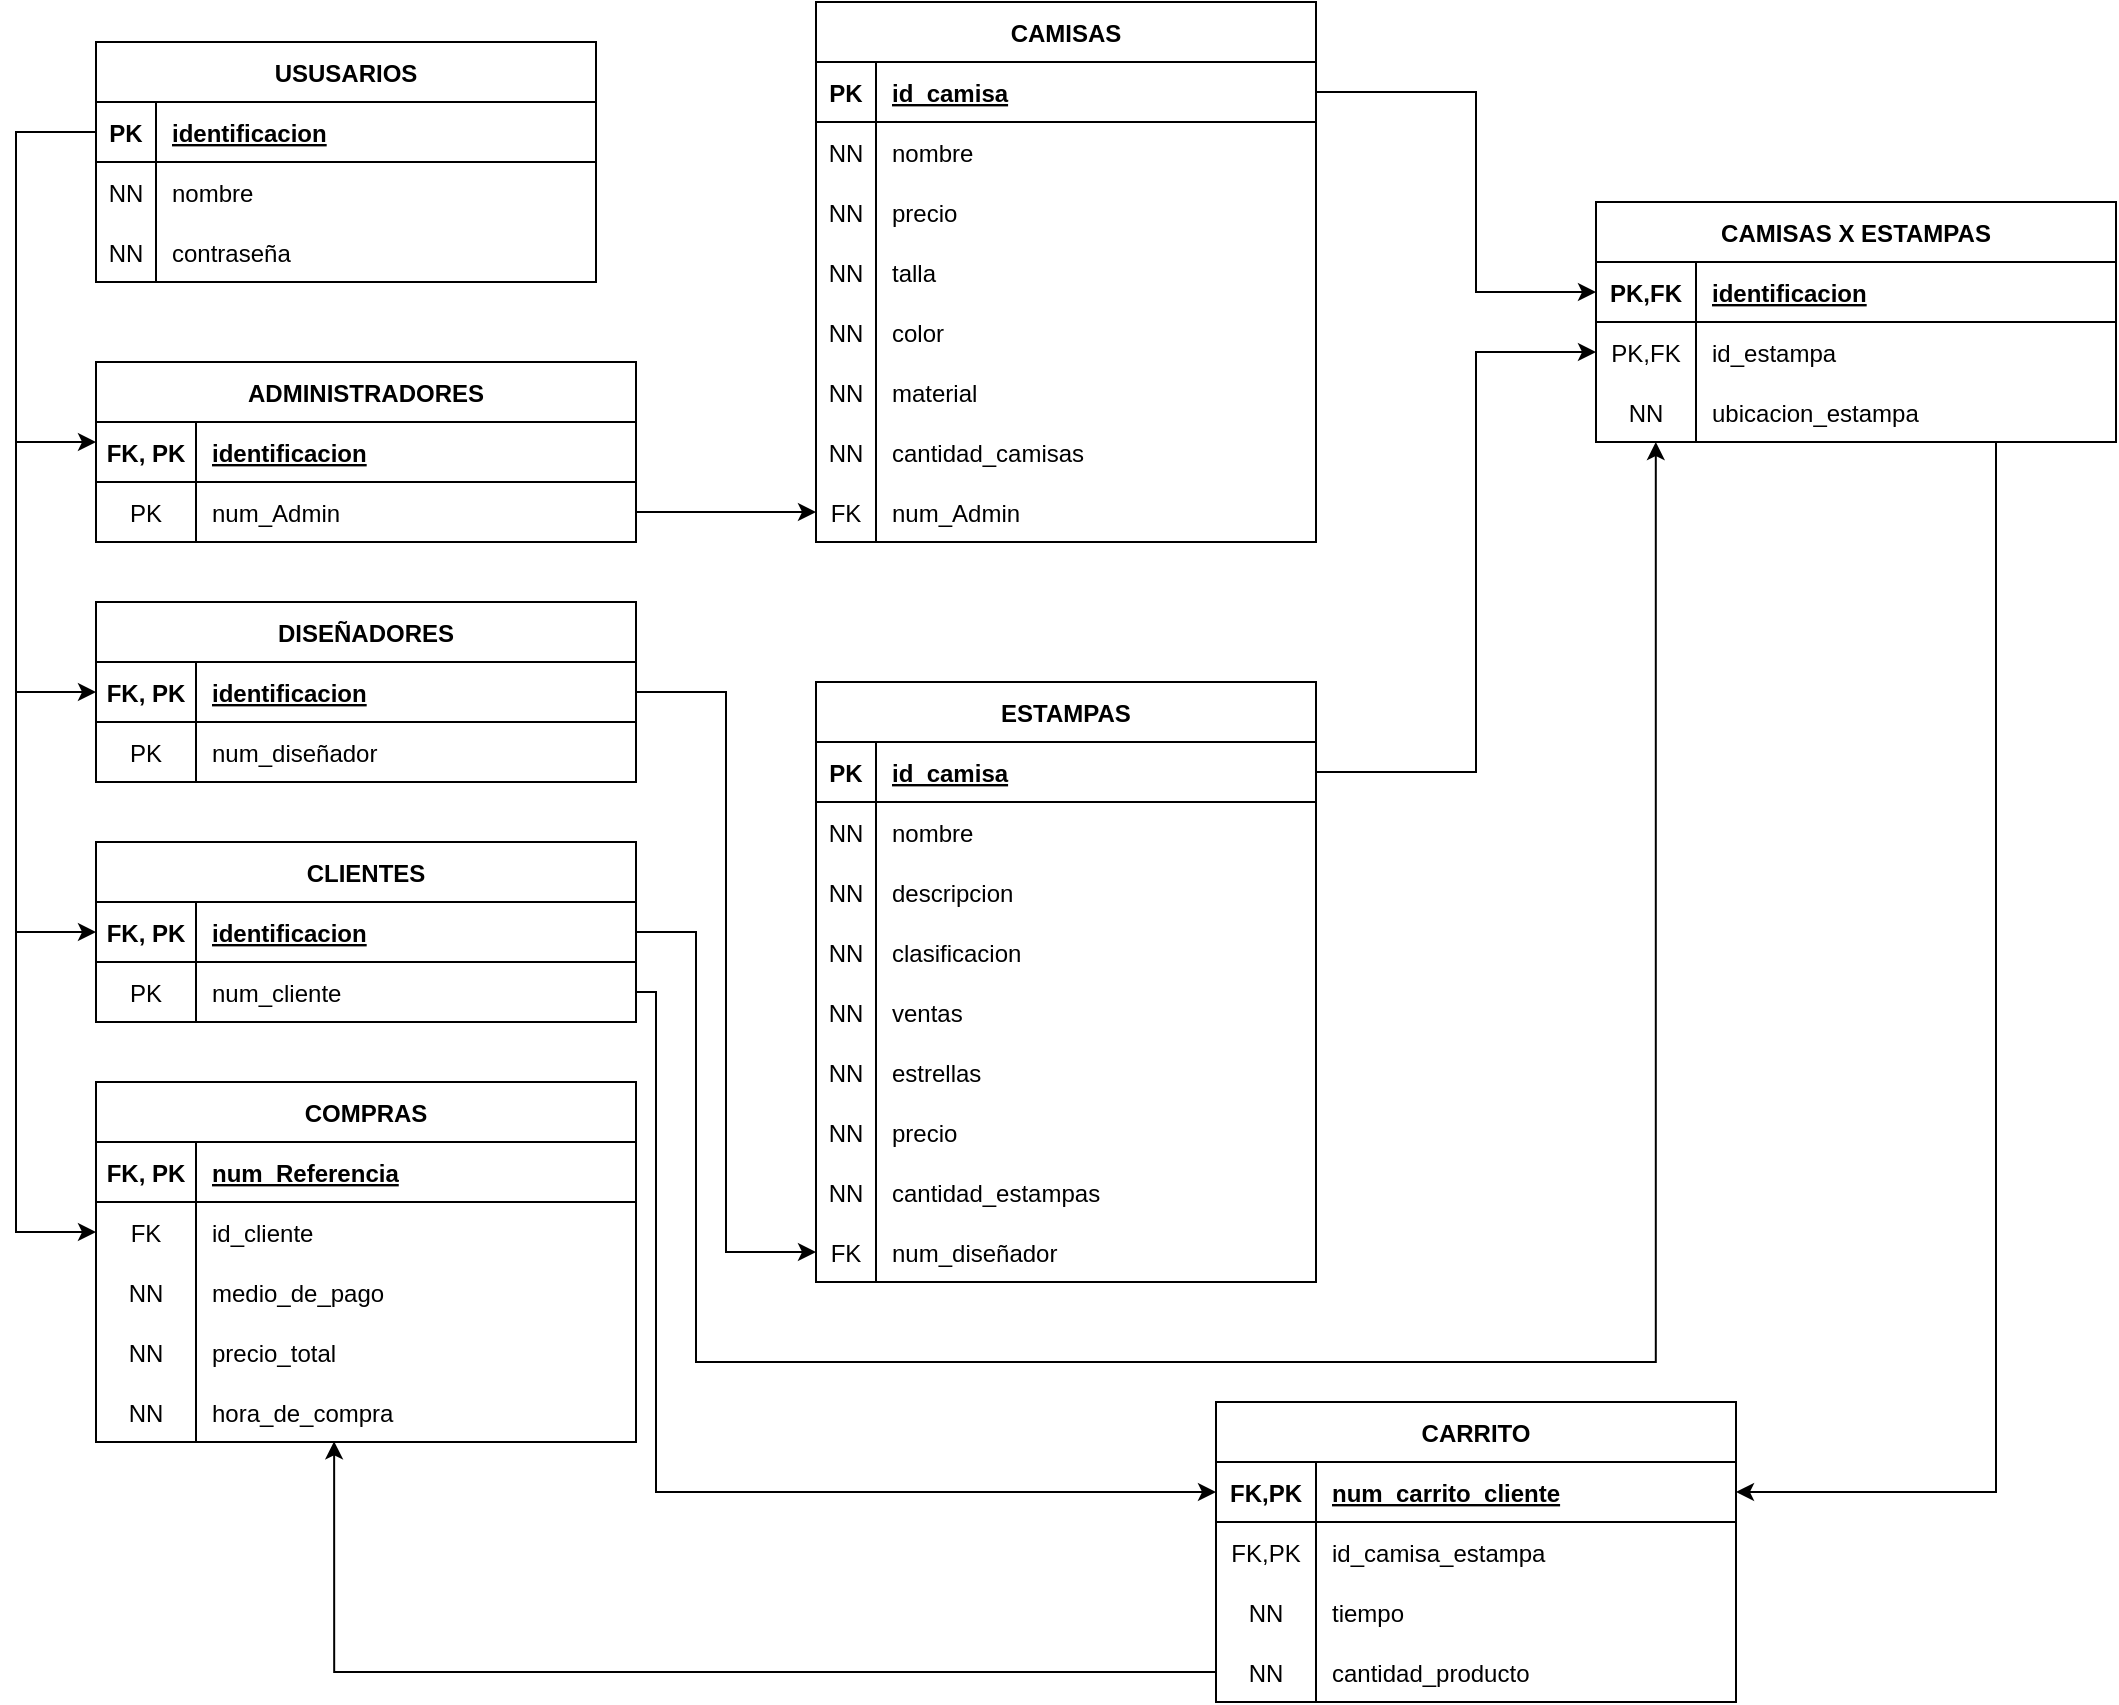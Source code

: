 <mxfile version="20.4.0" type="google"><diagram id="R2lEEEUBdFMjLlhIrx00" name="Page-1"><mxGraphModel grid="1" page="1" gridSize="10" guides="1" tooltips="1" connect="1" arrows="1" fold="1" pageScale="1" pageWidth="850" pageHeight="1100" math="0" shadow="0" extFonts="Permanent Marker^https://fonts.googleapis.com/css?family=Permanent+Marker"><root><mxCell id="0"/><mxCell id="1" parent="0"/><mxCell id="C-vyLk0tnHw3VtMMgP7b-2" value="ADMINISTRADORES" style="shape=table;startSize=30;container=1;collapsible=1;childLayout=tableLayout;fixedRows=1;rowLines=0;fontStyle=1;align=center;resizeLast=1;" vertex="1" parent="1"><mxGeometry x="120" y="280" width="270" height="90" as="geometry"/></mxCell><mxCell id="C-vyLk0tnHw3VtMMgP7b-3" value="" style="shape=partialRectangle;collapsible=0;dropTarget=0;pointerEvents=0;fillColor=none;points=[[0,0.5],[1,0.5]];portConstraint=eastwest;top=0;left=0;right=0;bottom=1;" vertex="1" parent="C-vyLk0tnHw3VtMMgP7b-2"><mxGeometry y="30" width="270" height="30" as="geometry"/></mxCell><mxCell id="C-vyLk0tnHw3VtMMgP7b-4" value="FK, PK" style="shape=partialRectangle;overflow=hidden;connectable=0;fillColor=none;top=0;left=0;bottom=0;right=0;fontStyle=1;" vertex="1" parent="C-vyLk0tnHw3VtMMgP7b-3"><mxGeometry width="50" height="30" as="geometry"><mxRectangle width="50" height="30" as="alternateBounds"/></mxGeometry></mxCell><mxCell id="C-vyLk0tnHw3VtMMgP7b-5" value="identificacion" style="shape=partialRectangle;overflow=hidden;connectable=0;fillColor=none;top=0;left=0;bottom=0;right=0;align=left;spacingLeft=6;fontStyle=5;" vertex="1" parent="C-vyLk0tnHw3VtMMgP7b-3"><mxGeometry x="50" width="220" height="30" as="geometry"><mxRectangle width="220" height="30" as="alternateBounds"/></mxGeometry></mxCell><mxCell id="C-vyLk0tnHw3VtMMgP7b-6" value="" style="shape=partialRectangle;collapsible=0;dropTarget=0;pointerEvents=0;fillColor=none;points=[[0,0.5],[1,0.5]];portConstraint=eastwest;top=0;left=0;right=0;bottom=0;" vertex="1" parent="C-vyLk0tnHw3VtMMgP7b-2"><mxGeometry y="60" width="270" height="30" as="geometry"/></mxCell><mxCell id="C-vyLk0tnHw3VtMMgP7b-7" value="PK" style="shape=partialRectangle;overflow=hidden;connectable=0;fillColor=none;top=0;left=0;bottom=0;right=0;" vertex="1" parent="C-vyLk0tnHw3VtMMgP7b-6"><mxGeometry width="50" height="30" as="geometry"><mxRectangle width="50" height="30" as="alternateBounds"/></mxGeometry></mxCell><mxCell id="C-vyLk0tnHw3VtMMgP7b-8" value="num_Admin" style="shape=partialRectangle;overflow=hidden;connectable=0;fillColor=none;top=0;left=0;bottom=0;right=0;align=left;spacingLeft=6;" vertex="1" parent="C-vyLk0tnHw3VtMMgP7b-6"><mxGeometry x="50" width="220" height="30" as="geometry"><mxRectangle width="220" height="30" as="alternateBounds"/></mxGeometry></mxCell><mxCell id="C-vyLk0tnHw3VtMMgP7b-23" value="USUSARIOS" style="shape=table;startSize=30;container=1;collapsible=1;childLayout=tableLayout;fixedRows=1;rowLines=0;fontStyle=1;align=center;resizeLast=1;" vertex="1" parent="1"><mxGeometry x="120" y="120" width="250" height="120" as="geometry"/></mxCell><mxCell id="C-vyLk0tnHw3VtMMgP7b-24" value="" style="shape=partialRectangle;collapsible=0;dropTarget=0;pointerEvents=0;fillColor=none;points=[[0,0.5],[1,0.5]];portConstraint=eastwest;top=0;left=0;right=0;bottom=1;" vertex="1" parent="C-vyLk0tnHw3VtMMgP7b-23"><mxGeometry y="30" width="250" height="30" as="geometry"/></mxCell><mxCell id="C-vyLk0tnHw3VtMMgP7b-25" value="PK" style="shape=partialRectangle;overflow=hidden;connectable=0;fillColor=none;top=0;left=0;bottom=0;right=0;fontStyle=1;" vertex="1" parent="C-vyLk0tnHw3VtMMgP7b-24"><mxGeometry width="30" height="30" as="geometry"><mxRectangle width="30" height="30" as="alternateBounds"/></mxGeometry></mxCell><mxCell id="C-vyLk0tnHw3VtMMgP7b-26" value="identificacion" style="shape=partialRectangle;overflow=hidden;connectable=0;fillColor=none;top=0;left=0;bottom=0;right=0;align=left;spacingLeft=6;fontStyle=5;" vertex="1" parent="C-vyLk0tnHw3VtMMgP7b-24"><mxGeometry x="30" width="220" height="30" as="geometry"><mxRectangle width="220" height="30" as="alternateBounds"/></mxGeometry></mxCell><mxCell id="C-vyLk0tnHw3VtMMgP7b-27" value="" style="shape=partialRectangle;collapsible=0;dropTarget=0;pointerEvents=0;fillColor=none;points=[[0,0.5],[1,0.5]];portConstraint=eastwest;top=0;left=0;right=0;bottom=0;" vertex="1" parent="C-vyLk0tnHw3VtMMgP7b-23"><mxGeometry y="60" width="250" height="30" as="geometry"/></mxCell><mxCell id="C-vyLk0tnHw3VtMMgP7b-28" value="NN" style="shape=partialRectangle;overflow=hidden;connectable=0;fillColor=none;top=0;left=0;bottom=0;right=0;" vertex="1" parent="C-vyLk0tnHw3VtMMgP7b-27"><mxGeometry width="30" height="30" as="geometry"><mxRectangle width="30" height="30" as="alternateBounds"/></mxGeometry></mxCell><mxCell id="C-vyLk0tnHw3VtMMgP7b-29" value="nombre" style="shape=partialRectangle;overflow=hidden;connectable=0;fillColor=none;top=0;left=0;bottom=0;right=0;align=left;spacingLeft=6;" vertex="1" parent="C-vyLk0tnHw3VtMMgP7b-27"><mxGeometry x="30" width="220" height="30" as="geometry"><mxRectangle width="220" height="30" as="alternateBounds"/></mxGeometry></mxCell><mxCell id="t6wrmKI8qFF9H9pMYMY_-156" style="shape=partialRectangle;collapsible=0;dropTarget=0;pointerEvents=0;fillColor=none;points=[[0,0.5],[1,0.5]];portConstraint=eastwest;top=0;left=0;right=0;bottom=0;" vertex="1" parent="C-vyLk0tnHw3VtMMgP7b-23"><mxGeometry y="90" width="250" height="30" as="geometry"/></mxCell><mxCell id="t6wrmKI8qFF9H9pMYMY_-157" value="NN" style="shape=partialRectangle;overflow=hidden;connectable=0;fillColor=none;top=0;left=0;bottom=0;right=0;" vertex="1" parent="t6wrmKI8qFF9H9pMYMY_-156"><mxGeometry width="30" height="30" as="geometry"><mxRectangle width="30" height="30" as="alternateBounds"/></mxGeometry></mxCell><mxCell id="t6wrmKI8qFF9H9pMYMY_-158" value="contraseña" style="shape=partialRectangle;overflow=hidden;connectable=0;fillColor=none;top=0;left=0;bottom=0;right=0;align=left;spacingLeft=6;" vertex="1" parent="t6wrmKI8qFF9H9pMYMY_-156"><mxGeometry x="30" width="220" height="30" as="geometry"><mxRectangle width="220" height="30" as="alternateBounds"/></mxGeometry></mxCell><mxCell id="t6wrmKI8qFF9H9pMYMY_-5" value="" style="endArrow=classic;html=1;rounded=0;exitX=0;exitY=0.5;exitDx=0;exitDy=0;" edge="1" parent="1" source="C-vyLk0tnHw3VtMMgP7b-24"><mxGeometry width="50" height="50" relative="1" as="geometry"><mxPoint x="50" y="330" as="sourcePoint"/><mxPoint x="120" y="320" as="targetPoint"/><Array as="points"><mxPoint x="80" y="165"/><mxPoint x="80" y="320"/></Array></mxGeometry></mxCell><mxCell id="t6wrmKI8qFF9H9pMYMY_-160" style="edgeStyle=orthogonalEdgeStyle;rounded=0;orthogonalLoop=1;jettySize=auto;html=1;exitX=1;exitY=0.5;exitDx=0;exitDy=0;entryX=0;entryY=0.5;entryDx=0;entryDy=0;" edge="1" parent="1" source="t6wrmKI8qFF9H9pMYMY_-26" target="t6wrmKI8qFF9H9pMYMY_-120"><mxGeometry relative="1" as="geometry"/></mxCell><mxCell id="t6wrmKI8qFF9H9pMYMY_-26" value="DISEÑADORES" style="shape=table;startSize=30;container=1;collapsible=1;childLayout=tableLayout;fixedRows=1;rowLines=0;fontStyle=1;align=center;resizeLast=1;" vertex="1" parent="1"><mxGeometry x="120" y="400" width="270" height="90" as="geometry"/></mxCell><mxCell id="t6wrmKI8qFF9H9pMYMY_-27" value="" style="shape=partialRectangle;collapsible=0;dropTarget=0;pointerEvents=0;fillColor=none;points=[[0,0.5],[1,0.5]];portConstraint=eastwest;top=0;left=0;right=0;bottom=1;" vertex="1" parent="t6wrmKI8qFF9H9pMYMY_-26"><mxGeometry y="30" width="270" height="30" as="geometry"/></mxCell><mxCell id="t6wrmKI8qFF9H9pMYMY_-28" value="FK, PK" style="shape=partialRectangle;overflow=hidden;connectable=0;fillColor=none;top=0;left=0;bottom=0;right=0;fontStyle=1;" vertex="1" parent="t6wrmKI8qFF9H9pMYMY_-27"><mxGeometry width="50" height="30" as="geometry"><mxRectangle width="50" height="30" as="alternateBounds"/></mxGeometry></mxCell><mxCell id="t6wrmKI8qFF9H9pMYMY_-29" value="identificacion" style="shape=partialRectangle;overflow=hidden;connectable=0;fillColor=none;top=0;left=0;bottom=0;right=0;align=left;spacingLeft=6;fontStyle=5;" vertex="1" parent="t6wrmKI8qFF9H9pMYMY_-27"><mxGeometry x="50" width="220" height="30" as="geometry"><mxRectangle width="220" height="30" as="alternateBounds"/></mxGeometry></mxCell><mxCell id="t6wrmKI8qFF9H9pMYMY_-30" value="" style="shape=partialRectangle;collapsible=0;dropTarget=0;pointerEvents=0;fillColor=none;points=[[0,0.5],[1,0.5]];portConstraint=eastwest;top=0;left=0;right=0;bottom=0;" vertex="1" parent="t6wrmKI8qFF9H9pMYMY_-26"><mxGeometry y="60" width="270" height="30" as="geometry"/></mxCell><mxCell id="t6wrmKI8qFF9H9pMYMY_-31" value="PK" style="shape=partialRectangle;overflow=hidden;connectable=0;fillColor=none;top=0;left=0;bottom=0;right=0;" vertex="1" parent="t6wrmKI8qFF9H9pMYMY_-30"><mxGeometry width="50" height="30" as="geometry"><mxRectangle width="50" height="30" as="alternateBounds"/></mxGeometry></mxCell><mxCell id="t6wrmKI8qFF9H9pMYMY_-32" value="num_diseñador" style="shape=partialRectangle;overflow=hidden;connectable=0;fillColor=none;top=0;left=0;bottom=0;right=0;align=left;spacingLeft=6;" vertex="1" parent="t6wrmKI8qFF9H9pMYMY_-30"><mxGeometry x="50" width="220" height="30" as="geometry"><mxRectangle width="220" height="30" as="alternateBounds"/></mxGeometry></mxCell><mxCell id="t6wrmKI8qFF9H9pMYMY_-33" value="CLIENTES" style="shape=table;startSize=30;container=1;collapsible=1;childLayout=tableLayout;fixedRows=1;rowLines=0;fontStyle=1;align=center;resizeLast=1;" vertex="1" parent="1"><mxGeometry x="120" y="520" width="270" height="90" as="geometry"/></mxCell><mxCell id="t6wrmKI8qFF9H9pMYMY_-34" value="" style="shape=partialRectangle;collapsible=0;dropTarget=0;pointerEvents=0;fillColor=none;points=[[0,0.5],[1,0.5]];portConstraint=eastwest;top=0;left=0;right=0;bottom=1;" vertex="1" parent="t6wrmKI8qFF9H9pMYMY_-33"><mxGeometry y="30" width="270" height="30" as="geometry"/></mxCell><mxCell id="t6wrmKI8qFF9H9pMYMY_-35" value="FK, PK" style="shape=partialRectangle;overflow=hidden;connectable=0;fillColor=none;top=0;left=0;bottom=0;right=0;fontStyle=1;" vertex="1" parent="t6wrmKI8qFF9H9pMYMY_-34"><mxGeometry width="50" height="30" as="geometry"><mxRectangle width="50" height="30" as="alternateBounds"/></mxGeometry></mxCell><mxCell id="t6wrmKI8qFF9H9pMYMY_-36" value="identificacion" style="shape=partialRectangle;overflow=hidden;connectable=0;fillColor=none;top=0;left=0;bottom=0;right=0;align=left;spacingLeft=6;fontStyle=5;" vertex="1" parent="t6wrmKI8qFF9H9pMYMY_-34"><mxGeometry x="50" width="220" height="30" as="geometry"><mxRectangle width="220" height="30" as="alternateBounds"/></mxGeometry></mxCell><mxCell id="t6wrmKI8qFF9H9pMYMY_-37" value="" style="shape=partialRectangle;collapsible=0;dropTarget=0;pointerEvents=0;fillColor=none;points=[[0,0.5],[1,0.5]];portConstraint=eastwest;top=0;left=0;right=0;bottom=0;" vertex="1" parent="t6wrmKI8qFF9H9pMYMY_-33"><mxGeometry y="60" width="270" height="30" as="geometry"/></mxCell><mxCell id="t6wrmKI8qFF9H9pMYMY_-38" value="PK" style="shape=partialRectangle;overflow=hidden;connectable=0;fillColor=none;top=0;left=0;bottom=0;right=0;" vertex="1" parent="t6wrmKI8qFF9H9pMYMY_-37"><mxGeometry width="50" height="30" as="geometry"><mxRectangle width="50" height="30" as="alternateBounds"/></mxGeometry></mxCell><mxCell id="t6wrmKI8qFF9H9pMYMY_-39" value="num_cliente" style="shape=partialRectangle;overflow=hidden;connectable=0;fillColor=none;top=0;left=0;bottom=0;right=0;align=left;spacingLeft=6;" vertex="1" parent="t6wrmKI8qFF9H9pMYMY_-37"><mxGeometry x="50" width="220" height="30" as="geometry"><mxRectangle width="220" height="30" as="alternateBounds"/></mxGeometry></mxCell><mxCell id="t6wrmKI8qFF9H9pMYMY_-40" value="COMPRAS" style="shape=table;startSize=30;container=1;collapsible=1;childLayout=tableLayout;fixedRows=1;rowLines=0;fontStyle=1;align=center;resizeLast=1;" vertex="1" parent="1"><mxGeometry x="120" y="640" width="270" height="180" as="geometry"/></mxCell><mxCell id="t6wrmKI8qFF9H9pMYMY_-41" value="" style="shape=partialRectangle;collapsible=0;dropTarget=0;pointerEvents=0;fillColor=none;points=[[0,0.5],[1,0.5]];portConstraint=eastwest;top=0;left=0;right=0;bottom=1;" vertex="1" parent="t6wrmKI8qFF9H9pMYMY_-40"><mxGeometry y="30" width="270" height="30" as="geometry"/></mxCell><mxCell id="t6wrmKI8qFF9H9pMYMY_-42" value="FK, PK" style="shape=partialRectangle;overflow=hidden;connectable=0;fillColor=none;top=0;left=0;bottom=0;right=0;fontStyle=1;" vertex="1" parent="t6wrmKI8qFF9H9pMYMY_-41"><mxGeometry width="50" height="30" as="geometry"><mxRectangle width="50" height="30" as="alternateBounds"/></mxGeometry></mxCell><mxCell id="t6wrmKI8qFF9H9pMYMY_-43" value="num_Referencia" style="shape=partialRectangle;overflow=hidden;connectable=0;fillColor=none;top=0;left=0;bottom=0;right=0;align=left;spacingLeft=6;fontStyle=5;" vertex="1" parent="t6wrmKI8qFF9H9pMYMY_-41"><mxGeometry x="50" width="220" height="30" as="geometry"><mxRectangle width="220" height="30" as="alternateBounds"/></mxGeometry></mxCell><mxCell id="t6wrmKI8qFF9H9pMYMY_-44" value="" style="shape=partialRectangle;collapsible=0;dropTarget=0;pointerEvents=0;fillColor=none;points=[[0,0.5],[1,0.5]];portConstraint=eastwest;top=0;left=0;right=0;bottom=0;" vertex="1" parent="t6wrmKI8qFF9H9pMYMY_-40"><mxGeometry y="60" width="270" height="30" as="geometry"/></mxCell><mxCell id="t6wrmKI8qFF9H9pMYMY_-45" value="FK" style="shape=partialRectangle;overflow=hidden;connectable=0;fillColor=none;top=0;left=0;bottom=0;right=0;" vertex="1" parent="t6wrmKI8qFF9H9pMYMY_-44"><mxGeometry width="50" height="30" as="geometry"><mxRectangle width="50" height="30" as="alternateBounds"/></mxGeometry></mxCell><mxCell id="t6wrmKI8qFF9H9pMYMY_-46" value="id_cliente" style="shape=partialRectangle;overflow=hidden;connectable=0;fillColor=none;top=0;left=0;bottom=0;right=0;align=left;spacingLeft=6;" vertex="1" parent="t6wrmKI8qFF9H9pMYMY_-44"><mxGeometry x="50" width="220" height="30" as="geometry"><mxRectangle width="220" height="30" as="alternateBounds"/></mxGeometry></mxCell><mxCell id="t6wrmKI8qFF9H9pMYMY_-63" style="shape=partialRectangle;collapsible=0;dropTarget=0;pointerEvents=0;fillColor=none;points=[[0,0.5],[1,0.5]];portConstraint=eastwest;top=0;left=0;right=0;bottom=0;" vertex="1" parent="t6wrmKI8qFF9H9pMYMY_-40"><mxGeometry y="90" width="270" height="30" as="geometry"/></mxCell><mxCell id="t6wrmKI8qFF9H9pMYMY_-64" value="NN" style="shape=partialRectangle;overflow=hidden;connectable=0;fillColor=none;top=0;left=0;bottom=0;right=0;" vertex="1" parent="t6wrmKI8qFF9H9pMYMY_-63"><mxGeometry width="50" height="30" as="geometry"><mxRectangle width="50" height="30" as="alternateBounds"/></mxGeometry></mxCell><mxCell id="t6wrmKI8qFF9H9pMYMY_-65" value="medio_de_pago" style="shape=partialRectangle;overflow=hidden;connectable=0;fillColor=none;top=0;left=0;bottom=0;right=0;align=left;spacingLeft=6;" vertex="1" parent="t6wrmKI8qFF9H9pMYMY_-63"><mxGeometry x="50" width="220" height="30" as="geometry"><mxRectangle width="220" height="30" as="alternateBounds"/></mxGeometry></mxCell><mxCell id="t6wrmKI8qFF9H9pMYMY_-60" style="shape=partialRectangle;collapsible=0;dropTarget=0;pointerEvents=0;fillColor=none;points=[[0,0.5],[1,0.5]];portConstraint=eastwest;top=0;left=0;right=0;bottom=0;" vertex="1" parent="t6wrmKI8qFF9H9pMYMY_-40"><mxGeometry y="120" width="270" height="30" as="geometry"/></mxCell><mxCell id="t6wrmKI8qFF9H9pMYMY_-61" value="NN" style="shape=partialRectangle;overflow=hidden;connectable=0;fillColor=none;top=0;left=0;bottom=0;right=0;" vertex="1" parent="t6wrmKI8qFF9H9pMYMY_-60"><mxGeometry width="50" height="30" as="geometry"><mxRectangle width="50" height="30" as="alternateBounds"/></mxGeometry></mxCell><mxCell id="t6wrmKI8qFF9H9pMYMY_-62" value="precio_total" style="shape=partialRectangle;overflow=hidden;connectable=0;fillColor=none;top=0;left=0;bottom=0;right=0;align=left;spacingLeft=6;" vertex="1" parent="t6wrmKI8qFF9H9pMYMY_-60"><mxGeometry x="50" width="220" height="30" as="geometry"><mxRectangle width="220" height="30" as="alternateBounds"/></mxGeometry></mxCell><mxCell id="t6wrmKI8qFF9H9pMYMY_-57" style="shape=partialRectangle;collapsible=0;dropTarget=0;pointerEvents=0;fillColor=none;points=[[0,0.5],[1,0.5]];portConstraint=eastwest;top=0;left=0;right=0;bottom=0;" vertex="1" parent="t6wrmKI8qFF9H9pMYMY_-40"><mxGeometry y="150" width="270" height="30" as="geometry"/></mxCell><mxCell id="t6wrmKI8qFF9H9pMYMY_-58" value="NN" style="shape=partialRectangle;overflow=hidden;connectable=0;fillColor=none;top=0;left=0;bottom=0;right=0;" vertex="1" parent="t6wrmKI8qFF9H9pMYMY_-57"><mxGeometry width="50" height="30" as="geometry"><mxRectangle width="50" height="30" as="alternateBounds"/></mxGeometry></mxCell><mxCell id="t6wrmKI8qFF9H9pMYMY_-59" value="hora_de_compra" style="shape=partialRectangle;overflow=hidden;connectable=0;fillColor=none;top=0;left=0;bottom=0;right=0;align=left;spacingLeft=6;" vertex="1" parent="t6wrmKI8qFF9H9pMYMY_-57"><mxGeometry x="50" width="220" height="30" as="geometry"><mxRectangle width="220" height="30" as="alternateBounds"/></mxGeometry></mxCell><mxCell id="t6wrmKI8qFF9H9pMYMY_-70" style="edgeStyle=orthogonalEdgeStyle;rounded=0;orthogonalLoop=1;jettySize=auto;html=1;exitX=0;exitY=0.5;exitDx=0;exitDy=0;entryX=0;entryY=0.5;entryDx=0;entryDy=0;" edge="1" parent="1" source="C-vyLk0tnHw3VtMMgP7b-24" target="t6wrmKI8qFF9H9pMYMY_-27"><mxGeometry relative="1" as="geometry"><Array as="points"><mxPoint x="80" y="165"/><mxPoint x="80" y="445"/></Array></mxGeometry></mxCell><mxCell id="t6wrmKI8qFF9H9pMYMY_-71" style="edgeStyle=orthogonalEdgeStyle;rounded=0;orthogonalLoop=1;jettySize=auto;html=1;exitX=0;exitY=0.5;exitDx=0;exitDy=0;entryX=0;entryY=0.5;entryDx=0;entryDy=0;" edge="1" parent="1" source="C-vyLk0tnHw3VtMMgP7b-24" target="t6wrmKI8qFF9H9pMYMY_-34"><mxGeometry relative="1" as="geometry"><Array as="points"><mxPoint x="80" y="165"/><mxPoint x="80" y="565"/></Array></mxGeometry></mxCell><mxCell id="t6wrmKI8qFF9H9pMYMY_-72" style="edgeStyle=orthogonalEdgeStyle;rounded=0;orthogonalLoop=1;jettySize=auto;html=1;exitX=0;exitY=0.5;exitDx=0;exitDy=0;entryX=0;entryY=0.5;entryDx=0;entryDy=0;" edge="1" parent="1" source="C-vyLk0tnHw3VtMMgP7b-24" target="t6wrmKI8qFF9H9pMYMY_-44"><mxGeometry relative="1" as="geometry"><Array as="points"><mxPoint x="80" y="165"/><mxPoint x="80" y="715"/></Array></mxGeometry></mxCell><mxCell id="t6wrmKI8qFF9H9pMYMY_-73" value="CAMISAS" style="shape=table;startSize=30;container=1;collapsible=1;childLayout=tableLayout;fixedRows=1;rowLines=0;fontStyle=1;align=center;resizeLast=1;" vertex="1" parent="1"><mxGeometry x="480" y="100" width="250" height="270" as="geometry"/></mxCell><mxCell id="t6wrmKI8qFF9H9pMYMY_-74" value="" style="shape=partialRectangle;collapsible=0;dropTarget=0;pointerEvents=0;fillColor=none;points=[[0,0.5],[1,0.5]];portConstraint=eastwest;top=0;left=0;right=0;bottom=1;" vertex="1" parent="t6wrmKI8qFF9H9pMYMY_-73"><mxGeometry y="30" width="250" height="30" as="geometry"/></mxCell><mxCell id="t6wrmKI8qFF9H9pMYMY_-75" value="PK" style="shape=partialRectangle;overflow=hidden;connectable=0;fillColor=none;top=0;left=0;bottom=0;right=0;fontStyle=1;" vertex="1" parent="t6wrmKI8qFF9H9pMYMY_-74"><mxGeometry width="30" height="30" as="geometry"><mxRectangle width="30" height="30" as="alternateBounds"/></mxGeometry></mxCell><mxCell id="t6wrmKI8qFF9H9pMYMY_-76" value="id_camisa" style="shape=partialRectangle;overflow=hidden;connectable=0;fillColor=none;top=0;left=0;bottom=0;right=0;align=left;spacingLeft=6;fontStyle=5;" vertex="1" parent="t6wrmKI8qFF9H9pMYMY_-74"><mxGeometry x="30" width="220" height="30" as="geometry"><mxRectangle width="220" height="30" as="alternateBounds"/></mxGeometry></mxCell><mxCell id="t6wrmKI8qFF9H9pMYMY_-77" value="" style="shape=partialRectangle;collapsible=0;dropTarget=0;pointerEvents=0;fillColor=none;points=[[0,0.5],[1,0.5]];portConstraint=eastwest;top=0;left=0;right=0;bottom=0;" vertex="1" parent="t6wrmKI8qFF9H9pMYMY_-73"><mxGeometry y="60" width="250" height="30" as="geometry"/></mxCell><mxCell id="t6wrmKI8qFF9H9pMYMY_-78" value="NN" style="shape=partialRectangle;overflow=hidden;connectable=0;fillColor=none;top=0;left=0;bottom=0;right=0;" vertex="1" parent="t6wrmKI8qFF9H9pMYMY_-77"><mxGeometry width="30" height="30" as="geometry"><mxRectangle width="30" height="30" as="alternateBounds"/></mxGeometry></mxCell><mxCell id="t6wrmKI8qFF9H9pMYMY_-79" value="nombre" style="shape=partialRectangle;overflow=hidden;connectable=0;fillColor=none;top=0;left=0;bottom=0;right=0;align=left;spacingLeft=6;" vertex="1" parent="t6wrmKI8qFF9H9pMYMY_-77"><mxGeometry x="30" width="220" height="30" as="geometry"><mxRectangle width="220" height="30" as="alternateBounds"/></mxGeometry></mxCell><mxCell id="t6wrmKI8qFF9H9pMYMY_-80" style="shape=partialRectangle;collapsible=0;dropTarget=0;pointerEvents=0;fillColor=none;points=[[0,0.5],[1,0.5]];portConstraint=eastwest;top=0;left=0;right=0;bottom=0;" vertex="1" parent="t6wrmKI8qFF9H9pMYMY_-73"><mxGeometry y="90" width="250" height="30" as="geometry"/></mxCell><mxCell id="t6wrmKI8qFF9H9pMYMY_-81" value="NN" style="shape=partialRectangle;overflow=hidden;connectable=0;fillColor=none;top=0;left=0;bottom=0;right=0;" vertex="1" parent="t6wrmKI8qFF9H9pMYMY_-80"><mxGeometry width="30" height="30" as="geometry"><mxRectangle width="30" height="30" as="alternateBounds"/></mxGeometry></mxCell><mxCell id="t6wrmKI8qFF9H9pMYMY_-82" value="precio" style="shape=partialRectangle;overflow=hidden;connectable=0;fillColor=none;top=0;left=0;bottom=0;right=0;align=left;spacingLeft=6;" vertex="1" parent="t6wrmKI8qFF9H9pMYMY_-80"><mxGeometry x="30" width="220" height="30" as="geometry"><mxRectangle width="220" height="30" as="alternateBounds"/></mxGeometry></mxCell><mxCell id="t6wrmKI8qFF9H9pMYMY_-95" style="shape=partialRectangle;collapsible=0;dropTarget=0;pointerEvents=0;fillColor=none;points=[[0,0.5],[1,0.5]];portConstraint=eastwest;top=0;left=0;right=0;bottom=0;" vertex="1" parent="t6wrmKI8qFF9H9pMYMY_-73"><mxGeometry y="120" width="250" height="30" as="geometry"/></mxCell><mxCell id="t6wrmKI8qFF9H9pMYMY_-96" value="NN" style="shape=partialRectangle;overflow=hidden;connectable=0;fillColor=none;top=0;left=0;bottom=0;right=0;" vertex="1" parent="t6wrmKI8qFF9H9pMYMY_-95"><mxGeometry width="30" height="30" as="geometry"><mxRectangle width="30" height="30" as="alternateBounds"/></mxGeometry></mxCell><mxCell id="t6wrmKI8qFF9H9pMYMY_-97" value="talla" style="shape=partialRectangle;overflow=hidden;connectable=0;fillColor=none;top=0;left=0;bottom=0;right=0;align=left;spacingLeft=6;" vertex="1" parent="t6wrmKI8qFF9H9pMYMY_-95"><mxGeometry x="30" width="220" height="30" as="geometry"><mxRectangle width="220" height="30" as="alternateBounds"/></mxGeometry></mxCell><mxCell id="t6wrmKI8qFF9H9pMYMY_-92" style="shape=partialRectangle;collapsible=0;dropTarget=0;pointerEvents=0;fillColor=none;points=[[0,0.5],[1,0.5]];portConstraint=eastwest;top=0;left=0;right=0;bottom=0;" vertex="1" parent="t6wrmKI8qFF9H9pMYMY_-73"><mxGeometry y="150" width="250" height="30" as="geometry"/></mxCell><mxCell id="t6wrmKI8qFF9H9pMYMY_-93" value="NN" style="shape=partialRectangle;overflow=hidden;connectable=0;fillColor=none;top=0;left=0;bottom=0;right=0;" vertex="1" parent="t6wrmKI8qFF9H9pMYMY_-92"><mxGeometry width="30" height="30" as="geometry"><mxRectangle width="30" height="30" as="alternateBounds"/></mxGeometry></mxCell><mxCell id="t6wrmKI8qFF9H9pMYMY_-94" value="color" style="shape=partialRectangle;overflow=hidden;connectable=0;fillColor=none;top=0;left=0;bottom=0;right=0;align=left;spacingLeft=6;" vertex="1" parent="t6wrmKI8qFF9H9pMYMY_-92"><mxGeometry x="30" width="220" height="30" as="geometry"><mxRectangle width="220" height="30" as="alternateBounds"/></mxGeometry></mxCell><mxCell id="t6wrmKI8qFF9H9pMYMY_-89" style="shape=partialRectangle;collapsible=0;dropTarget=0;pointerEvents=0;fillColor=none;points=[[0,0.5],[1,0.5]];portConstraint=eastwest;top=0;left=0;right=0;bottom=0;" vertex="1" parent="t6wrmKI8qFF9H9pMYMY_-73"><mxGeometry y="180" width="250" height="30" as="geometry"/></mxCell><mxCell id="t6wrmKI8qFF9H9pMYMY_-90" value="NN" style="shape=partialRectangle;overflow=hidden;connectable=0;fillColor=none;top=0;left=0;bottom=0;right=0;" vertex="1" parent="t6wrmKI8qFF9H9pMYMY_-89"><mxGeometry width="30" height="30" as="geometry"><mxRectangle width="30" height="30" as="alternateBounds"/></mxGeometry></mxCell><mxCell id="t6wrmKI8qFF9H9pMYMY_-91" value="material" style="shape=partialRectangle;overflow=hidden;connectable=0;fillColor=none;top=0;left=0;bottom=0;right=0;align=left;spacingLeft=6;" vertex="1" parent="t6wrmKI8qFF9H9pMYMY_-89"><mxGeometry x="30" width="220" height="30" as="geometry"><mxRectangle width="220" height="30" as="alternateBounds"/></mxGeometry></mxCell><mxCell id="t6wrmKI8qFF9H9pMYMY_-86" style="shape=partialRectangle;collapsible=0;dropTarget=0;pointerEvents=0;fillColor=none;points=[[0,0.5],[1,0.5]];portConstraint=eastwest;top=0;left=0;right=0;bottom=0;" vertex="1" parent="t6wrmKI8qFF9H9pMYMY_-73"><mxGeometry y="210" width="250" height="30" as="geometry"/></mxCell><mxCell id="t6wrmKI8qFF9H9pMYMY_-87" value="NN" style="shape=partialRectangle;overflow=hidden;connectable=0;fillColor=none;top=0;left=0;bottom=0;right=0;" vertex="1" parent="t6wrmKI8qFF9H9pMYMY_-86"><mxGeometry width="30" height="30" as="geometry"><mxRectangle width="30" height="30" as="alternateBounds"/></mxGeometry></mxCell><mxCell id="t6wrmKI8qFF9H9pMYMY_-88" value="cantidad_camisas" style="shape=partialRectangle;overflow=hidden;connectable=0;fillColor=none;top=0;left=0;bottom=0;right=0;align=left;spacingLeft=6;" vertex="1" parent="t6wrmKI8qFF9H9pMYMY_-86"><mxGeometry x="30" width="220" height="30" as="geometry"><mxRectangle width="220" height="30" as="alternateBounds"/></mxGeometry></mxCell><mxCell id="t6wrmKI8qFF9H9pMYMY_-83" style="shape=partialRectangle;collapsible=0;dropTarget=0;pointerEvents=0;fillColor=none;points=[[0,0.5],[1,0.5]];portConstraint=eastwest;top=0;left=0;right=0;bottom=0;" vertex="1" parent="t6wrmKI8qFF9H9pMYMY_-73"><mxGeometry y="240" width="250" height="30" as="geometry"/></mxCell><mxCell id="t6wrmKI8qFF9H9pMYMY_-84" value="FK" style="shape=partialRectangle;overflow=hidden;connectable=0;fillColor=none;top=0;left=0;bottom=0;right=0;" vertex="1" parent="t6wrmKI8qFF9H9pMYMY_-83"><mxGeometry width="30" height="30" as="geometry"><mxRectangle width="30" height="30" as="alternateBounds"/></mxGeometry></mxCell><mxCell id="t6wrmKI8qFF9H9pMYMY_-85" value="num_Admin" style="shape=partialRectangle;overflow=hidden;connectable=0;fillColor=none;top=0;left=0;bottom=0;right=0;align=left;spacingLeft=6;" vertex="1" parent="t6wrmKI8qFF9H9pMYMY_-83"><mxGeometry x="30" width="220" height="30" as="geometry"><mxRectangle width="220" height="30" as="alternateBounds"/></mxGeometry></mxCell><mxCell id="t6wrmKI8qFF9H9pMYMY_-98" value="ESTAMPAS" style="shape=table;startSize=30;container=1;collapsible=1;childLayout=tableLayout;fixedRows=1;rowLines=0;fontStyle=1;align=center;resizeLast=1;" vertex="1" parent="1"><mxGeometry x="480" y="440" width="250" height="300" as="geometry"/></mxCell><mxCell id="t6wrmKI8qFF9H9pMYMY_-99" value="" style="shape=partialRectangle;collapsible=0;dropTarget=0;pointerEvents=0;fillColor=none;points=[[0,0.5],[1,0.5]];portConstraint=eastwest;top=0;left=0;right=0;bottom=1;" vertex="1" parent="t6wrmKI8qFF9H9pMYMY_-98"><mxGeometry y="30" width="250" height="30" as="geometry"/></mxCell><mxCell id="t6wrmKI8qFF9H9pMYMY_-100" value="PK" style="shape=partialRectangle;overflow=hidden;connectable=0;fillColor=none;top=0;left=0;bottom=0;right=0;fontStyle=1;" vertex="1" parent="t6wrmKI8qFF9H9pMYMY_-99"><mxGeometry width="30" height="30" as="geometry"><mxRectangle width="30" height="30" as="alternateBounds"/></mxGeometry></mxCell><mxCell id="t6wrmKI8qFF9H9pMYMY_-101" value="id_camisa" style="shape=partialRectangle;overflow=hidden;connectable=0;fillColor=none;top=0;left=0;bottom=0;right=0;align=left;spacingLeft=6;fontStyle=5;" vertex="1" parent="t6wrmKI8qFF9H9pMYMY_-99"><mxGeometry x="30" width="220" height="30" as="geometry"><mxRectangle width="220" height="30" as="alternateBounds"/></mxGeometry></mxCell><mxCell id="t6wrmKI8qFF9H9pMYMY_-102" value="" style="shape=partialRectangle;collapsible=0;dropTarget=0;pointerEvents=0;fillColor=none;points=[[0,0.5],[1,0.5]];portConstraint=eastwest;top=0;left=0;right=0;bottom=0;" vertex="1" parent="t6wrmKI8qFF9H9pMYMY_-98"><mxGeometry y="60" width="250" height="30" as="geometry"/></mxCell><mxCell id="t6wrmKI8qFF9H9pMYMY_-103" value="NN" style="shape=partialRectangle;overflow=hidden;connectable=0;fillColor=none;top=0;left=0;bottom=0;right=0;" vertex="1" parent="t6wrmKI8qFF9H9pMYMY_-102"><mxGeometry width="30" height="30" as="geometry"><mxRectangle width="30" height="30" as="alternateBounds"/></mxGeometry></mxCell><mxCell id="t6wrmKI8qFF9H9pMYMY_-104" value="nombre" style="shape=partialRectangle;overflow=hidden;connectable=0;fillColor=none;top=0;left=0;bottom=0;right=0;align=left;spacingLeft=6;" vertex="1" parent="t6wrmKI8qFF9H9pMYMY_-102"><mxGeometry x="30" width="220" height="30" as="geometry"><mxRectangle width="220" height="30" as="alternateBounds"/></mxGeometry></mxCell><mxCell id="t6wrmKI8qFF9H9pMYMY_-105" style="shape=partialRectangle;collapsible=0;dropTarget=0;pointerEvents=0;fillColor=none;points=[[0,0.5],[1,0.5]];portConstraint=eastwest;top=0;left=0;right=0;bottom=0;" vertex="1" parent="t6wrmKI8qFF9H9pMYMY_-98"><mxGeometry y="90" width="250" height="30" as="geometry"/></mxCell><mxCell id="t6wrmKI8qFF9H9pMYMY_-106" value="NN" style="shape=partialRectangle;overflow=hidden;connectable=0;fillColor=none;top=0;left=0;bottom=0;right=0;" vertex="1" parent="t6wrmKI8qFF9H9pMYMY_-105"><mxGeometry width="30" height="30" as="geometry"><mxRectangle width="30" height="30" as="alternateBounds"/></mxGeometry></mxCell><mxCell id="t6wrmKI8qFF9H9pMYMY_-107" value="descripcion" style="shape=partialRectangle;overflow=hidden;connectable=0;fillColor=none;top=0;left=0;bottom=0;right=0;align=left;spacingLeft=6;" vertex="1" parent="t6wrmKI8qFF9H9pMYMY_-105"><mxGeometry x="30" width="220" height="30" as="geometry"><mxRectangle width="220" height="30" as="alternateBounds"/></mxGeometry></mxCell><mxCell id="t6wrmKI8qFF9H9pMYMY_-108" style="shape=partialRectangle;collapsible=0;dropTarget=0;pointerEvents=0;fillColor=none;points=[[0,0.5],[1,0.5]];portConstraint=eastwest;top=0;left=0;right=0;bottom=0;" vertex="1" parent="t6wrmKI8qFF9H9pMYMY_-98"><mxGeometry y="120" width="250" height="30" as="geometry"/></mxCell><mxCell id="t6wrmKI8qFF9H9pMYMY_-109" value="NN" style="shape=partialRectangle;overflow=hidden;connectable=0;fillColor=none;top=0;left=0;bottom=0;right=0;" vertex="1" parent="t6wrmKI8qFF9H9pMYMY_-108"><mxGeometry width="30" height="30" as="geometry"><mxRectangle width="30" height="30" as="alternateBounds"/></mxGeometry></mxCell><mxCell id="t6wrmKI8qFF9H9pMYMY_-110" value="clasificacion" style="shape=partialRectangle;overflow=hidden;connectable=0;fillColor=none;top=0;left=0;bottom=0;right=0;align=left;spacingLeft=6;" vertex="1" parent="t6wrmKI8qFF9H9pMYMY_-108"><mxGeometry x="30" width="220" height="30" as="geometry"><mxRectangle width="220" height="30" as="alternateBounds"/></mxGeometry></mxCell><mxCell id="t6wrmKI8qFF9H9pMYMY_-111" style="shape=partialRectangle;collapsible=0;dropTarget=0;pointerEvents=0;fillColor=none;points=[[0,0.5],[1,0.5]];portConstraint=eastwest;top=0;left=0;right=0;bottom=0;" vertex="1" parent="t6wrmKI8qFF9H9pMYMY_-98"><mxGeometry y="150" width="250" height="30" as="geometry"/></mxCell><mxCell id="t6wrmKI8qFF9H9pMYMY_-112" value="NN" style="shape=partialRectangle;overflow=hidden;connectable=0;fillColor=none;top=0;left=0;bottom=0;right=0;" vertex="1" parent="t6wrmKI8qFF9H9pMYMY_-111"><mxGeometry width="30" height="30" as="geometry"><mxRectangle width="30" height="30" as="alternateBounds"/></mxGeometry></mxCell><mxCell id="t6wrmKI8qFF9H9pMYMY_-113" value="ventas" style="shape=partialRectangle;overflow=hidden;connectable=0;fillColor=none;top=0;left=0;bottom=0;right=0;align=left;spacingLeft=6;" vertex="1" parent="t6wrmKI8qFF9H9pMYMY_-111"><mxGeometry x="30" width="220" height="30" as="geometry"><mxRectangle width="220" height="30" as="alternateBounds"/></mxGeometry></mxCell><mxCell id="t6wrmKI8qFF9H9pMYMY_-114" style="shape=partialRectangle;collapsible=0;dropTarget=0;pointerEvents=0;fillColor=none;points=[[0,0.5],[1,0.5]];portConstraint=eastwest;top=0;left=0;right=0;bottom=0;" vertex="1" parent="t6wrmKI8qFF9H9pMYMY_-98"><mxGeometry y="180" width="250" height="30" as="geometry"/></mxCell><mxCell id="t6wrmKI8qFF9H9pMYMY_-115" value="NN" style="shape=partialRectangle;overflow=hidden;connectable=0;fillColor=none;top=0;left=0;bottom=0;right=0;" vertex="1" parent="t6wrmKI8qFF9H9pMYMY_-114"><mxGeometry width="30" height="30" as="geometry"><mxRectangle width="30" height="30" as="alternateBounds"/></mxGeometry></mxCell><mxCell id="t6wrmKI8qFF9H9pMYMY_-116" value="estrellas" style="shape=partialRectangle;overflow=hidden;connectable=0;fillColor=none;top=0;left=0;bottom=0;right=0;align=left;spacingLeft=6;" vertex="1" parent="t6wrmKI8qFF9H9pMYMY_-114"><mxGeometry x="30" width="220" height="30" as="geometry"><mxRectangle width="220" height="30" as="alternateBounds"/></mxGeometry></mxCell><mxCell id="t6wrmKI8qFF9H9pMYMY_-117" style="shape=partialRectangle;collapsible=0;dropTarget=0;pointerEvents=0;fillColor=none;points=[[0,0.5],[1,0.5]];portConstraint=eastwest;top=0;left=0;right=0;bottom=0;" vertex="1" parent="t6wrmKI8qFF9H9pMYMY_-98"><mxGeometry y="210" width="250" height="30" as="geometry"/></mxCell><mxCell id="t6wrmKI8qFF9H9pMYMY_-118" value="NN" style="shape=partialRectangle;overflow=hidden;connectable=0;fillColor=none;top=0;left=0;bottom=0;right=0;" vertex="1" parent="t6wrmKI8qFF9H9pMYMY_-117"><mxGeometry width="30" height="30" as="geometry"><mxRectangle width="30" height="30" as="alternateBounds"/></mxGeometry></mxCell><mxCell id="t6wrmKI8qFF9H9pMYMY_-119" value="precio" style="shape=partialRectangle;overflow=hidden;connectable=0;fillColor=none;top=0;left=0;bottom=0;right=0;align=left;spacingLeft=6;" vertex="1" parent="t6wrmKI8qFF9H9pMYMY_-117"><mxGeometry x="30" width="220" height="30" as="geometry"><mxRectangle width="220" height="30" as="alternateBounds"/></mxGeometry></mxCell><mxCell id="t6wrmKI8qFF9H9pMYMY_-153" style="shape=partialRectangle;collapsible=0;dropTarget=0;pointerEvents=0;fillColor=none;points=[[0,0.5],[1,0.5]];portConstraint=eastwest;top=0;left=0;right=0;bottom=0;" vertex="1" parent="t6wrmKI8qFF9H9pMYMY_-98"><mxGeometry y="240" width="250" height="30" as="geometry"/></mxCell><mxCell id="t6wrmKI8qFF9H9pMYMY_-154" value="NN" style="shape=partialRectangle;overflow=hidden;connectable=0;fillColor=none;top=0;left=0;bottom=0;right=0;" vertex="1" parent="t6wrmKI8qFF9H9pMYMY_-153"><mxGeometry width="30" height="30" as="geometry"><mxRectangle width="30" height="30" as="alternateBounds"/></mxGeometry></mxCell><mxCell id="t6wrmKI8qFF9H9pMYMY_-155" value="cantidad_estampas" style="shape=partialRectangle;overflow=hidden;connectable=0;fillColor=none;top=0;left=0;bottom=0;right=0;align=left;spacingLeft=6;" vertex="1" parent="t6wrmKI8qFF9H9pMYMY_-153"><mxGeometry x="30" width="220" height="30" as="geometry"><mxRectangle width="220" height="30" as="alternateBounds"/></mxGeometry></mxCell><mxCell id="t6wrmKI8qFF9H9pMYMY_-120" style="shape=partialRectangle;collapsible=0;dropTarget=0;pointerEvents=0;fillColor=none;points=[[0,0.5],[1,0.5]];portConstraint=eastwest;top=0;left=0;right=0;bottom=0;" vertex="1" parent="t6wrmKI8qFF9H9pMYMY_-98"><mxGeometry y="270" width="250" height="30" as="geometry"/></mxCell><mxCell id="t6wrmKI8qFF9H9pMYMY_-121" value="FK" style="shape=partialRectangle;overflow=hidden;connectable=0;fillColor=none;top=0;left=0;bottom=0;right=0;" vertex="1" parent="t6wrmKI8qFF9H9pMYMY_-120"><mxGeometry width="30" height="30" as="geometry"><mxRectangle width="30" height="30" as="alternateBounds"/></mxGeometry></mxCell><mxCell id="t6wrmKI8qFF9H9pMYMY_-122" value="num_diseñador" style="shape=partialRectangle;overflow=hidden;connectable=0;fillColor=none;top=0;left=0;bottom=0;right=0;align=left;spacingLeft=6;" vertex="1" parent="t6wrmKI8qFF9H9pMYMY_-120"><mxGeometry x="30" width="220" height="30" as="geometry"><mxRectangle width="220" height="30" as="alternateBounds"/></mxGeometry></mxCell><mxCell id="t6wrmKI8qFF9H9pMYMY_-123" value="CAMISAS X ESTAMPAS" style="shape=table;startSize=30;container=1;collapsible=1;childLayout=tableLayout;fixedRows=1;rowLines=0;fontStyle=1;align=center;resizeLast=1;" vertex="1" parent="1"><mxGeometry x="870" y="200" width="260" height="120" as="geometry"/></mxCell><mxCell id="t6wrmKI8qFF9H9pMYMY_-124" value="" style="shape=partialRectangle;collapsible=0;dropTarget=0;pointerEvents=0;fillColor=none;points=[[0,0.5],[1,0.5]];portConstraint=eastwest;top=0;left=0;right=0;bottom=1;" vertex="1" parent="t6wrmKI8qFF9H9pMYMY_-123"><mxGeometry y="30" width="260" height="30" as="geometry"/></mxCell><mxCell id="t6wrmKI8qFF9H9pMYMY_-125" value="PK,FK" style="shape=partialRectangle;overflow=hidden;connectable=0;fillColor=none;top=0;left=0;bottom=0;right=0;fontStyle=1;" vertex="1" parent="t6wrmKI8qFF9H9pMYMY_-124"><mxGeometry width="50" height="30" as="geometry"><mxRectangle width="50" height="30" as="alternateBounds"/></mxGeometry></mxCell><mxCell id="t6wrmKI8qFF9H9pMYMY_-126" value="identificacion" style="shape=partialRectangle;overflow=hidden;connectable=0;fillColor=none;top=0;left=0;bottom=0;right=0;align=left;spacingLeft=6;fontStyle=5;" vertex="1" parent="t6wrmKI8qFF9H9pMYMY_-124"><mxGeometry x="50" width="210" height="30" as="geometry"><mxRectangle width="210" height="30" as="alternateBounds"/></mxGeometry></mxCell><mxCell id="t6wrmKI8qFF9H9pMYMY_-127" value="" style="shape=partialRectangle;collapsible=0;dropTarget=0;pointerEvents=0;fillColor=none;points=[[0,0.5],[1,0.5]];portConstraint=eastwest;top=0;left=0;right=0;bottom=0;" vertex="1" parent="t6wrmKI8qFF9H9pMYMY_-123"><mxGeometry y="60" width="260" height="30" as="geometry"/></mxCell><mxCell id="t6wrmKI8qFF9H9pMYMY_-128" value="PK,FK" style="shape=partialRectangle;overflow=hidden;connectable=0;fillColor=none;top=0;left=0;bottom=0;right=0;" vertex="1" parent="t6wrmKI8qFF9H9pMYMY_-127"><mxGeometry width="50" height="30" as="geometry"><mxRectangle width="50" height="30" as="alternateBounds"/></mxGeometry></mxCell><mxCell id="t6wrmKI8qFF9H9pMYMY_-129" value="id_estampa" style="shape=partialRectangle;overflow=hidden;connectable=0;fillColor=none;top=0;left=0;bottom=0;right=0;align=left;spacingLeft=6;" vertex="1" parent="t6wrmKI8qFF9H9pMYMY_-127"><mxGeometry x="50" width="210" height="30" as="geometry"><mxRectangle width="210" height="30" as="alternateBounds"/></mxGeometry></mxCell><mxCell id="t6wrmKI8qFF9H9pMYMY_-150" style="shape=partialRectangle;collapsible=0;dropTarget=0;pointerEvents=0;fillColor=none;points=[[0,0.5],[1,0.5]];portConstraint=eastwest;top=0;left=0;right=0;bottom=0;" vertex="1" parent="t6wrmKI8qFF9H9pMYMY_-123"><mxGeometry y="90" width="260" height="30" as="geometry"/></mxCell><mxCell id="t6wrmKI8qFF9H9pMYMY_-151" value="NN" style="shape=partialRectangle;overflow=hidden;connectable=0;fillColor=none;top=0;left=0;bottom=0;right=0;" vertex="1" parent="t6wrmKI8qFF9H9pMYMY_-150"><mxGeometry width="50" height="30" as="geometry"><mxRectangle width="50" height="30" as="alternateBounds"/></mxGeometry></mxCell><mxCell id="t6wrmKI8qFF9H9pMYMY_-152" value="ubicacion_estampa" style="shape=partialRectangle;overflow=hidden;connectable=0;fillColor=none;top=0;left=0;bottom=0;right=0;align=left;spacingLeft=6;" vertex="1" parent="t6wrmKI8qFF9H9pMYMY_-150"><mxGeometry x="50" width="210" height="30" as="geometry"><mxRectangle width="210" height="30" as="alternateBounds"/></mxGeometry></mxCell><mxCell id="t6wrmKI8qFF9H9pMYMY_-130" value="CARRITO" style="shape=table;startSize=30;container=1;collapsible=1;childLayout=tableLayout;fixedRows=1;rowLines=0;fontStyle=1;align=center;resizeLast=1;" vertex="1" parent="1"><mxGeometry x="680" y="800" width="260" height="150" as="geometry"/></mxCell><mxCell id="t6wrmKI8qFF9H9pMYMY_-131" value="" style="shape=partialRectangle;collapsible=0;dropTarget=0;pointerEvents=0;fillColor=none;points=[[0,0.5],[1,0.5]];portConstraint=eastwest;top=0;left=0;right=0;bottom=1;" vertex="1" parent="t6wrmKI8qFF9H9pMYMY_-130"><mxGeometry y="30" width="260" height="30" as="geometry"/></mxCell><mxCell id="t6wrmKI8qFF9H9pMYMY_-132" value="FK,PK" style="shape=partialRectangle;overflow=hidden;connectable=0;fillColor=none;top=0;left=0;bottom=0;right=0;fontStyle=1;" vertex="1" parent="t6wrmKI8qFF9H9pMYMY_-131"><mxGeometry width="50" height="30" as="geometry"><mxRectangle width="50" height="30" as="alternateBounds"/></mxGeometry></mxCell><mxCell id="t6wrmKI8qFF9H9pMYMY_-133" value="num_carrito_cliente" style="shape=partialRectangle;overflow=hidden;connectable=0;fillColor=none;top=0;left=0;bottom=0;right=0;align=left;spacingLeft=6;fontStyle=5;" vertex="1" parent="t6wrmKI8qFF9H9pMYMY_-131"><mxGeometry x="50" width="210" height="30" as="geometry"><mxRectangle width="210" height="30" as="alternateBounds"/></mxGeometry></mxCell><mxCell id="t6wrmKI8qFF9H9pMYMY_-134" value="" style="shape=partialRectangle;collapsible=0;dropTarget=0;pointerEvents=0;fillColor=none;points=[[0,0.5],[1,0.5]];portConstraint=eastwest;top=0;left=0;right=0;bottom=0;" vertex="1" parent="t6wrmKI8qFF9H9pMYMY_-130"><mxGeometry y="60" width="260" height="30" as="geometry"/></mxCell><mxCell id="t6wrmKI8qFF9H9pMYMY_-135" value="FK,PK" style="shape=partialRectangle;overflow=hidden;connectable=0;fillColor=none;top=0;left=0;bottom=0;right=0;" vertex="1" parent="t6wrmKI8qFF9H9pMYMY_-134"><mxGeometry width="50" height="30" as="geometry"><mxRectangle width="50" height="30" as="alternateBounds"/></mxGeometry></mxCell><mxCell id="t6wrmKI8qFF9H9pMYMY_-136" value="id_camisa_estampa" style="shape=partialRectangle;overflow=hidden;connectable=0;fillColor=none;top=0;left=0;bottom=0;right=0;align=left;spacingLeft=6;" vertex="1" parent="t6wrmKI8qFF9H9pMYMY_-134"><mxGeometry x="50" width="210" height="30" as="geometry"><mxRectangle width="210" height="30" as="alternateBounds"/></mxGeometry></mxCell><mxCell id="t6wrmKI8qFF9H9pMYMY_-144" style="shape=partialRectangle;collapsible=0;dropTarget=0;pointerEvents=0;fillColor=none;points=[[0,0.5],[1,0.5]];portConstraint=eastwest;top=0;left=0;right=0;bottom=0;" vertex="1" parent="t6wrmKI8qFF9H9pMYMY_-130"><mxGeometry y="90" width="260" height="30" as="geometry"/></mxCell><mxCell id="t6wrmKI8qFF9H9pMYMY_-145" value="NN" style="shape=partialRectangle;overflow=hidden;connectable=0;fillColor=none;top=0;left=0;bottom=0;right=0;" vertex="1" parent="t6wrmKI8qFF9H9pMYMY_-144"><mxGeometry width="50" height="30" as="geometry"><mxRectangle width="50" height="30" as="alternateBounds"/></mxGeometry></mxCell><mxCell id="t6wrmKI8qFF9H9pMYMY_-146" value="tiempo" style="shape=partialRectangle;overflow=hidden;connectable=0;fillColor=none;top=0;left=0;bottom=0;right=0;align=left;spacingLeft=6;" vertex="1" parent="t6wrmKI8qFF9H9pMYMY_-144"><mxGeometry x="50" width="210" height="30" as="geometry"><mxRectangle width="210" height="30" as="alternateBounds"/></mxGeometry></mxCell><mxCell id="t6wrmKI8qFF9H9pMYMY_-147" style="shape=partialRectangle;collapsible=0;dropTarget=0;pointerEvents=0;fillColor=none;points=[[0,0.5],[1,0.5]];portConstraint=eastwest;top=0;left=0;right=0;bottom=0;" vertex="1" parent="t6wrmKI8qFF9H9pMYMY_-130"><mxGeometry y="120" width="260" height="30" as="geometry"/></mxCell><mxCell id="t6wrmKI8qFF9H9pMYMY_-148" value="NN" style="shape=partialRectangle;overflow=hidden;connectable=0;fillColor=none;top=0;left=0;bottom=0;right=0;" vertex="1" parent="t6wrmKI8qFF9H9pMYMY_-147"><mxGeometry width="50" height="30" as="geometry"><mxRectangle width="50" height="30" as="alternateBounds"/></mxGeometry></mxCell><mxCell id="t6wrmKI8qFF9H9pMYMY_-149" value="cantidad_producto" style="shape=partialRectangle;overflow=hidden;connectable=0;fillColor=none;top=0;left=0;bottom=0;right=0;align=left;spacingLeft=6;" vertex="1" parent="t6wrmKI8qFF9H9pMYMY_-147"><mxGeometry x="50" width="210" height="30" as="geometry"><mxRectangle width="210" height="30" as="alternateBounds"/></mxGeometry></mxCell><mxCell id="t6wrmKI8qFF9H9pMYMY_-159" style="edgeStyle=orthogonalEdgeStyle;rounded=0;orthogonalLoop=1;jettySize=auto;html=1;exitX=1;exitY=0.5;exitDx=0;exitDy=0;entryX=0;entryY=0.5;entryDx=0;entryDy=0;" edge="1" parent="1" source="C-vyLk0tnHw3VtMMgP7b-6" target="t6wrmKI8qFF9H9pMYMY_-83"><mxGeometry relative="1" as="geometry"/></mxCell><mxCell id="t6wrmKI8qFF9H9pMYMY_-162" style="edgeStyle=orthogonalEdgeStyle;rounded=0;orthogonalLoop=1;jettySize=auto;html=1;exitX=0;exitY=0.5;exitDx=0;exitDy=0;entryX=0.441;entryY=0.989;entryDx=0;entryDy=0;entryPerimeter=0;" edge="1" parent="1" source="t6wrmKI8qFF9H9pMYMY_-147" target="t6wrmKI8qFF9H9pMYMY_-57"><mxGeometry relative="1" as="geometry"/></mxCell><mxCell id="t6wrmKI8qFF9H9pMYMY_-163" style="edgeStyle=orthogonalEdgeStyle;rounded=0;orthogonalLoop=1;jettySize=auto;html=1;exitX=1;exitY=0.5;exitDx=0;exitDy=0;entryX=0;entryY=0.5;entryDx=0;entryDy=0;" edge="1" parent="1" source="t6wrmKI8qFF9H9pMYMY_-37" target="t6wrmKI8qFF9H9pMYMY_-131"><mxGeometry relative="1" as="geometry"><Array as="points"><mxPoint x="400" y="595"/><mxPoint x="400" y="845"/></Array></mxGeometry></mxCell><mxCell id="t6wrmKI8qFF9H9pMYMY_-164" style="edgeStyle=orthogonalEdgeStyle;rounded=0;orthogonalLoop=1;jettySize=auto;html=1;exitX=1;exitY=0.5;exitDx=0;exitDy=0;entryX=0.115;entryY=1;entryDx=0;entryDy=0;entryPerimeter=0;" edge="1" parent="1" source="t6wrmKI8qFF9H9pMYMY_-34" target="t6wrmKI8qFF9H9pMYMY_-150"><mxGeometry relative="1" as="geometry"><mxPoint x="890" y="380" as="targetPoint"/><Array as="points"><mxPoint x="420" y="565"/><mxPoint x="420" y="780"/><mxPoint x="900" y="780"/></Array></mxGeometry></mxCell><mxCell id="t6wrmKI8qFF9H9pMYMY_-165" style="edgeStyle=orthogonalEdgeStyle;rounded=0;orthogonalLoop=1;jettySize=auto;html=1;exitX=1;exitY=0.5;exitDx=0;exitDy=0;entryX=0;entryY=0.5;entryDx=0;entryDy=0;" edge="1" parent="1" source="t6wrmKI8qFF9H9pMYMY_-99" target="t6wrmKI8qFF9H9pMYMY_-127"><mxGeometry relative="1" as="geometry"><Array as="points"><mxPoint x="810" y="485"/><mxPoint x="810" y="275"/></Array></mxGeometry></mxCell><mxCell id="t6wrmKI8qFF9H9pMYMY_-166" style="edgeStyle=orthogonalEdgeStyle;rounded=0;orthogonalLoop=1;jettySize=auto;html=1;exitX=1;exitY=0.5;exitDx=0;exitDy=0;entryX=0;entryY=0.5;entryDx=0;entryDy=0;" edge="1" parent="1" source="t6wrmKI8qFF9H9pMYMY_-74" target="t6wrmKI8qFF9H9pMYMY_-124"><mxGeometry relative="1" as="geometry"><Array as="points"><mxPoint x="810" y="145"/><mxPoint x="810" y="245"/></Array></mxGeometry></mxCell><mxCell id="t6wrmKI8qFF9H9pMYMY_-167" style="edgeStyle=orthogonalEdgeStyle;rounded=0;orthogonalLoop=1;jettySize=auto;html=1;entryX=1;entryY=0.5;entryDx=0;entryDy=0;" edge="1" parent="1" target="t6wrmKI8qFF9H9pMYMY_-131"><mxGeometry relative="1" as="geometry"><mxPoint x="1070" y="320" as="sourcePoint"/><Array as="points"><mxPoint x="1070" y="845"/></Array></mxGeometry></mxCell></root></mxGraphModel></diagram></mxfile>